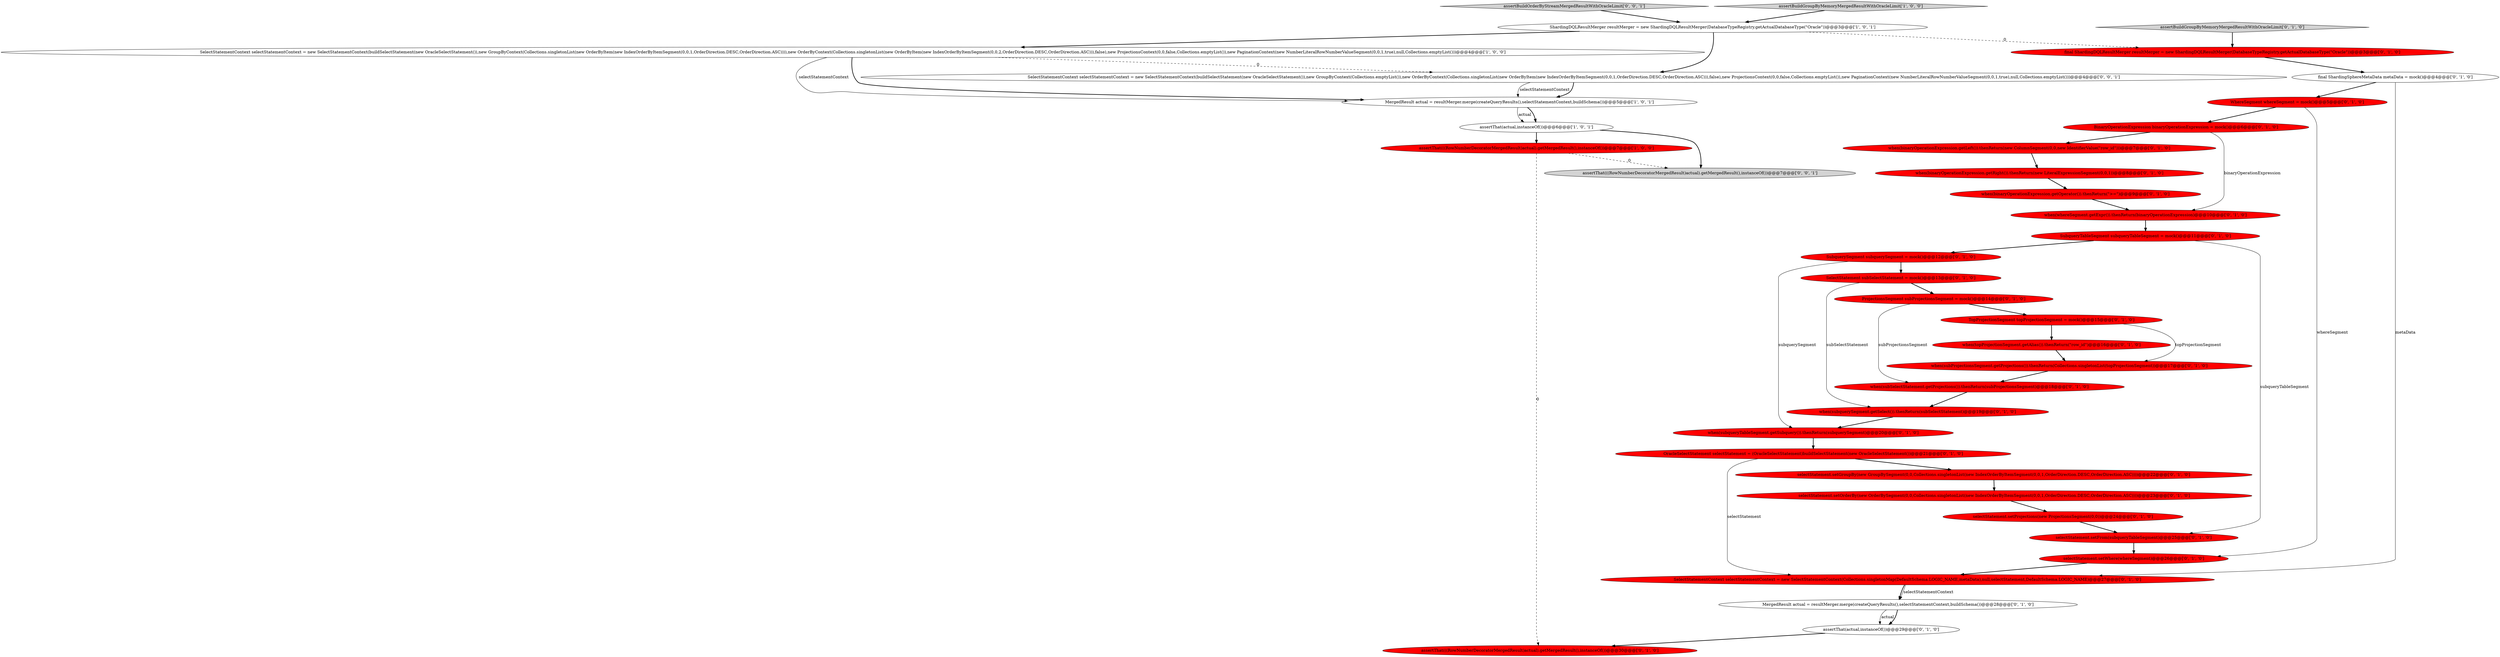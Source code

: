 digraph {
34 [style = filled, label = "when(whereSegment.getExpr()).thenReturn(binaryOperationExpression)@@@10@@@['0', '1', '0']", fillcolor = red, shape = ellipse image = "AAA1AAABBB2BBB"];
11 [style = filled, label = "selectStatement.setWhere(whereSegment)@@@26@@@['0', '1', '0']", fillcolor = red, shape = ellipse image = "AAA1AAABBB2BBB"];
20 [style = filled, label = "when(subqueryTableSegment.getSubquery()).thenReturn(subquerySegment)@@@20@@@['0', '1', '0']", fillcolor = red, shape = ellipse image = "AAA1AAABBB2BBB"];
22 [style = filled, label = "selectStatement.setProjections(new ProjectionsSegment(0,0))@@@24@@@['0', '1', '0']", fillcolor = red, shape = ellipse image = "AAA1AAABBB2BBB"];
5 [style = filled, label = "SelectStatementContext selectStatementContext = new SelectStatementContext(buildSelectStatement(new OracleSelectStatement()),new GroupByContext(Collections.singletonList(new OrderByItem(new IndexOrderByItemSegment(0,0,1,OrderDirection.DESC,OrderDirection.ASC)))),new OrderByContext(Collections.singletonList(new OrderByItem(new IndexOrderByItemSegment(0,0,2,OrderDirection.DESC,OrderDirection.ASC))),false),new ProjectionsContext(0,0,false,Collections.emptyList()),new PaginationContext(new NumberLiteralRowNumberValueSegment(0,0,1,true),null,Collections.emptyList()))@@@4@@@['1', '0', '0']", fillcolor = white, shape = ellipse image = "AAA0AAABBB1BBB"];
16 [style = filled, label = "when(binaryOperationExpression.getLeft()).thenReturn(new ColumnSegment(0,0,new IdentifierValue(\"row_id\")))@@@7@@@['0', '1', '0']", fillcolor = red, shape = ellipse image = "AAA1AAABBB2BBB"];
36 [style = filled, label = "SelectStatementContext selectStatementContext = new SelectStatementContext(buildSelectStatement(new OracleSelectStatement()),new GroupByContext(Collections.emptyList()),new OrderByContext(Collections.singletonList(new OrderByItem(new IndexOrderByItemSegment(0,0,1,OrderDirection.DESC,OrderDirection.ASC))),false),new ProjectionsContext(0,0,false,Collections.emptyList()),new PaginationContext(new NumberLiteralRowNumberValueSegment(0,0,1,true),null,Collections.emptyList()))@@@4@@@['0', '0', '1']", fillcolor = white, shape = ellipse image = "AAA0AAABBB3BBB"];
33 [style = filled, label = "SelectStatementContext selectStatementContext = new SelectStatementContext(Collections.singletonMap(DefaultSchema.LOGIC_NAME,metaData),null,selectStatement,DefaultSchema.LOGIC_NAME)@@@27@@@['0', '1', '0']", fillcolor = red, shape = ellipse image = "AAA1AAABBB2BBB"];
23 [style = filled, label = "SelectStatement subSelectStatement = mock()@@@13@@@['0', '1', '0']", fillcolor = red, shape = ellipse image = "AAA1AAABBB2BBB"];
3 [style = filled, label = "assertThat(actual,instanceOf())@@@6@@@['1', '0', '1']", fillcolor = white, shape = ellipse image = "AAA0AAABBB1BBB"];
27 [style = filled, label = "BinaryOperationExpression binaryOperationExpression = mock()@@@6@@@['0', '1', '0']", fillcolor = red, shape = ellipse image = "AAA1AAABBB2BBB"];
0 [style = filled, label = "MergedResult actual = resultMerger.merge(createQueryResults(),selectStatementContext,buildSchema())@@@5@@@['1', '0', '1']", fillcolor = white, shape = ellipse image = "AAA0AAABBB1BBB"];
10 [style = filled, label = "SubquerySegment subquerySegment = mock()@@@12@@@['0', '1', '0']", fillcolor = red, shape = ellipse image = "AAA1AAABBB2BBB"];
25 [style = filled, label = "TopProjectionSegment topProjectionSegment = mock()@@@15@@@['0', '1', '0']", fillcolor = red, shape = ellipse image = "AAA1AAABBB2BBB"];
35 [style = filled, label = "assertBuildOrderByStreamMergedResultWithOracleLimit['0', '0', '1']", fillcolor = lightgray, shape = diamond image = "AAA0AAABBB3BBB"];
37 [style = filled, label = "assertThat(((RowNumberDecoratorMergedResult)actual).getMergedResult(),instanceOf())@@@7@@@['0', '0', '1']", fillcolor = lightgray, shape = ellipse image = "AAA0AAABBB3BBB"];
13 [style = filled, label = "selectStatement.setOrderBy(new OrderBySegment(0,0,Collections.singletonList(new IndexOrderByItemSegment(0,0,1,OrderDirection.DESC,OrderDirection.ASC))))@@@23@@@['0', '1', '0']", fillcolor = red, shape = ellipse image = "AAA1AAABBB2BBB"];
8 [style = filled, label = "WhereSegment whereSegment = mock()@@@5@@@['0', '1', '0']", fillcolor = red, shape = ellipse image = "AAA1AAABBB2BBB"];
24 [style = filled, label = "SubqueryTableSegment subqueryTableSegment = mock()@@@11@@@['0', '1', '0']", fillcolor = red, shape = ellipse image = "AAA1AAABBB2BBB"];
26 [style = filled, label = "ProjectionsSegment subProjectionsSegment = mock()@@@14@@@['0', '1', '0']", fillcolor = red, shape = ellipse image = "AAA1AAABBB2BBB"];
1 [style = filled, label = "ShardingDQLResultMerger resultMerger = new ShardingDQLResultMerger(DatabaseTypeRegistry.getActualDatabaseType(\"Oracle\"))@@@3@@@['1', '0', '1']", fillcolor = white, shape = ellipse image = "AAA0AAABBB1BBB"];
2 [style = filled, label = "assertThat(((RowNumberDecoratorMergedResult)actual).getMergedResult(),instanceOf())@@@7@@@['1', '0', '0']", fillcolor = red, shape = ellipse image = "AAA1AAABBB1BBB"];
12 [style = filled, label = "selectStatement.setGroupBy(new GroupBySegment(0,0,Collections.singletonList(new IndexOrderByItemSegment(0,0,1,OrderDirection.DESC,OrderDirection.ASC))))@@@22@@@['0', '1', '0']", fillcolor = red, shape = ellipse image = "AAA1AAABBB2BBB"];
19 [style = filled, label = "OracleSelectStatement selectStatement = (OracleSelectStatement)buildSelectStatement(new OracleSelectStatement())@@@21@@@['0', '1', '0']", fillcolor = red, shape = ellipse image = "AAA1AAABBB2BBB"];
32 [style = filled, label = "when(subProjectionsSegment.getProjections()).thenReturn(Collections.singletonList(topProjectionSegment))@@@17@@@['0', '1', '0']", fillcolor = red, shape = ellipse image = "AAA1AAABBB2BBB"];
18 [style = filled, label = "when(subquerySegment.getSelect()).thenReturn(subSelectStatement)@@@19@@@['0', '1', '0']", fillcolor = red, shape = ellipse image = "AAA1AAABBB2BBB"];
4 [style = filled, label = "assertBuildGroupByMemoryMergedResultWithOracleLimit['1', '0', '0']", fillcolor = lightgray, shape = diamond image = "AAA0AAABBB1BBB"];
31 [style = filled, label = "selectStatement.setFrom(subqueryTableSegment)@@@25@@@['0', '1', '0']", fillcolor = red, shape = ellipse image = "AAA1AAABBB2BBB"];
6 [style = filled, label = "when(subSelectStatement.getProjections()).thenReturn(subProjectionsSegment)@@@18@@@['0', '1', '0']", fillcolor = red, shape = ellipse image = "AAA1AAABBB2BBB"];
15 [style = filled, label = "assertBuildGroupByMemoryMergedResultWithOracleLimit['0', '1', '0']", fillcolor = lightgray, shape = diamond image = "AAA0AAABBB2BBB"];
14 [style = filled, label = "assertThat(((RowNumberDecoratorMergedResult)actual).getMergedResult(),instanceOf())@@@30@@@['0', '1', '0']", fillcolor = red, shape = ellipse image = "AAA1AAABBB2BBB"];
29 [style = filled, label = "final ShardingDQLResultMerger resultMerger = new ShardingDQLResultMerger(DatabaseTypeRegistry.getActualDatabaseType(\"Oracle\"))@@@3@@@['0', '1', '0']", fillcolor = red, shape = ellipse image = "AAA1AAABBB2BBB"];
30 [style = filled, label = "when(topProjectionSegment.getAlias()).thenReturn(\"row_id\")@@@16@@@['0', '1', '0']", fillcolor = red, shape = ellipse image = "AAA1AAABBB2BBB"];
17 [style = filled, label = "when(binaryOperationExpression.getRight()).thenReturn(new LiteralExpressionSegment(0,0,1))@@@8@@@['0', '1', '0']", fillcolor = red, shape = ellipse image = "AAA1AAABBB2BBB"];
7 [style = filled, label = "final ShardingSphereMetaData metaData = mock()@@@4@@@['0', '1', '0']", fillcolor = white, shape = ellipse image = "AAA0AAABBB2BBB"];
28 [style = filled, label = "MergedResult actual = resultMerger.merge(createQueryResults(),selectStatementContext,buildSchema())@@@28@@@['0', '1', '0']", fillcolor = white, shape = ellipse image = "AAA0AAABBB2BBB"];
21 [style = filled, label = "assertThat(actual,instanceOf())@@@29@@@['0', '1', '0']", fillcolor = white, shape = ellipse image = "AAA0AAABBB2BBB"];
9 [style = filled, label = "when(binaryOperationExpression.getOperator()).thenReturn(\">=\")@@@9@@@['0', '1', '0']", fillcolor = red, shape = ellipse image = "AAA1AAABBB2BBB"];
1->5 [style = bold, label=""];
0->3 [style = bold, label=""];
24->10 [style = bold, label=""];
25->32 [style = solid, label="topProjectionSegment"];
10->20 [style = solid, label="subquerySegment"];
3->37 [style = bold, label=""];
19->12 [style = bold, label=""];
8->11 [style = solid, label="whereSegment"];
6->18 [style = bold, label=""];
25->30 [style = bold, label=""];
5->0 [style = solid, label="selectStatementContext"];
17->9 [style = bold, label=""];
26->25 [style = bold, label=""];
33->28 [style = bold, label=""];
0->3 [style = solid, label="actual"];
1->29 [style = dashed, label="0"];
23->26 [style = bold, label=""];
22->31 [style = bold, label=""];
30->32 [style = bold, label=""];
16->17 [style = bold, label=""];
27->16 [style = bold, label=""];
28->21 [style = solid, label="actual"];
7->8 [style = bold, label=""];
1->36 [style = bold, label=""];
5->36 [style = dashed, label="0"];
32->6 [style = bold, label=""];
31->11 [style = bold, label=""];
36->0 [style = solid, label="selectStatementContext"];
12->13 [style = bold, label=""];
33->28 [style = solid, label="selectStatementContext"];
18->20 [style = bold, label=""];
28->21 [style = bold, label=""];
36->0 [style = bold, label=""];
34->24 [style = bold, label=""];
35->1 [style = bold, label=""];
2->14 [style = dashed, label="0"];
3->2 [style = bold, label=""];
5->0 [style = bold, label=""];
7->33 [style = solid, label="metaData"];
10->23 [style = bold, label=""];
2->37 [style = dashed, label="0"];
11->33 [style = bold, label=""];
23->18 [style = solid, label="subSelectStatement"];
29->7 [style = bold, label=""];
4->1 [style = bold, label=""];
24->31 [style = solid, label="subqueryTableSegment"];
13->22 [style = bold, label=""];
20->19 [style = bold, label=""];
8->27 [style = bold, label=""];
19->33 [style = solid, label="selectStatement"];
15->29 [style = bold, label=""];
27->34 [style = solid, label="binaryOperationExpression"];
26->6 [style = solid, label="subProjectionsSegment"];
21->14 [style = bold, label=""];
9->34 [style = bold, label=""];
}
